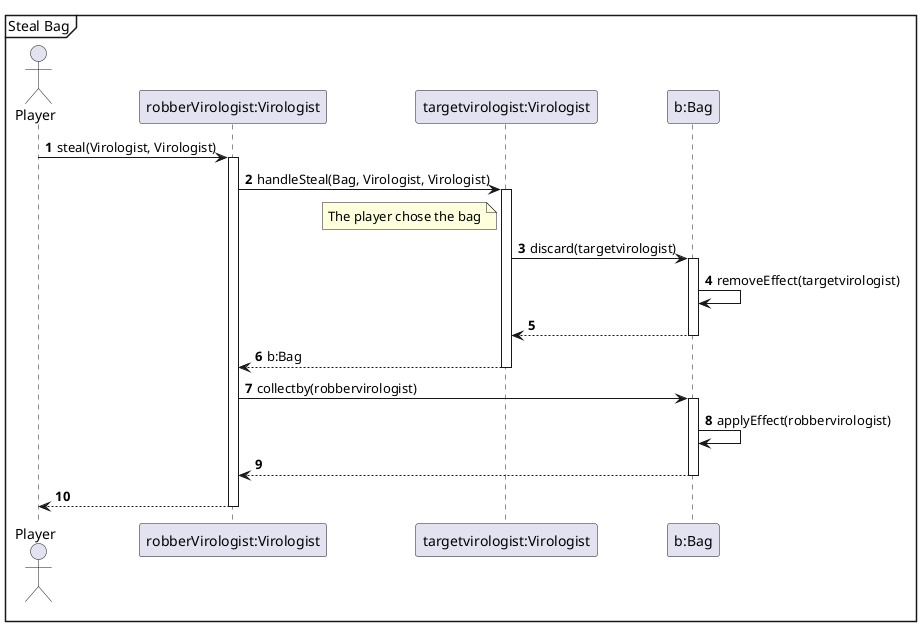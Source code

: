 @startuml
'https://plantuml.com/sequence-diagram
autonumber

mainframe Steal Bag

actor Player

Player -> "robberVirologist:Virologist"++: steal(Virologist, Virologist)


"robberVirologist:Virologist" -> "targetvirologist:Virologist"++: handleSteal(Bag, Virologist, Virologist)



        note left "targetvirologist:Virologist"
            The player chose the bag
        end note

        "targetvirologist:Virologist"->"b:Bag"++:discard(targetvirologist)
        "b:Bag"->"b:Bag":removeEffect(targetvirologist)
        "b:Bag"-->"targetvirologist:Virologist"--

    "targetvirologist:Virologist" -->"robberVirologist:Virologist"--: b:Bag
    "robberVirologist:Virologist"->"b:Bag"++:collectby(robbervirologist)
     "b:Bag"->"b:Bag":applyEffect(robbervirologist)
    "b:Bag"-->"robberVirologist:Virologist"--:


"robberVirologist:Virologist" --> Player --
@enduml